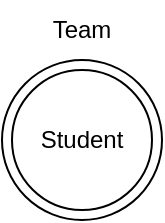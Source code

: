 <mxfile version="22.1.7" type="github">
  <diagram name="Page-1" id="TVL9w843lbLRJoNqAeuC">
    <mxGraphModel dx="933" dy="794" grid="1" gridSize="10" guides="1" tooltips="1" connect="1" arrows="1" fold="1" page="1" pageScale="1" pageWidth="827" pageHeight="1169" math="0" shadow="0">
      <root>
        <mxCell id="0" />
        <mxCell id="1" parent="0" />
        <mxCell id="YQ2x74BQYFpG45aSmwed-3" value="" style="group" vertex="1" connectable="0" parent="1">
          <mxGeometry x="40" y="40" width="80" height="80" as="geometry" />
        </mxCell>
        <mxCell id="YQ2x74BQYFpG45aSmwed-2" value="" style="ellipse;whiteSpace=wrap;html=1;aspect=fixed;movable=1;resizable=1;rotatable=1;deletable=1;editable=1;locked=0;connectable=1;" vertex="1" parent="YQ2x74BQYFpG45aSmwed-3">
          <mxGeometry width="80" height="80" as="geometry" />
        </mxCell>
        <mxCell id="YQ2x74BQYFpG45aSmwed-1" value="Student" style="ellipse;whiteSpace=wrap;html=1;movable=1;resizable=1;rotatable=1;deletable=1;editable=1;locked=0;connectable=1;" vertex="1" parent="YQ2x74BQYFpG45aSmwed-3">
          <mxGeometry x="5" y="5" width="70" height="70" as="geometry" />
        </mxCell>
        <mxCell id="YQ2x74BQYFpG45aSmwed-4" value="Team" style="text;html=1;strokeColor=none;fillColor=none;align=center;verticalAlign=middle;whiteSpace=wrap;rounded=0;" vertex="1" parent="1">
          <mxGeometry x="50" y="10" width="60" height="30" as="geometry" />
        </mxCell>
      </root>
    </mxGraphModel>
  </diagram>
</mxfile>
